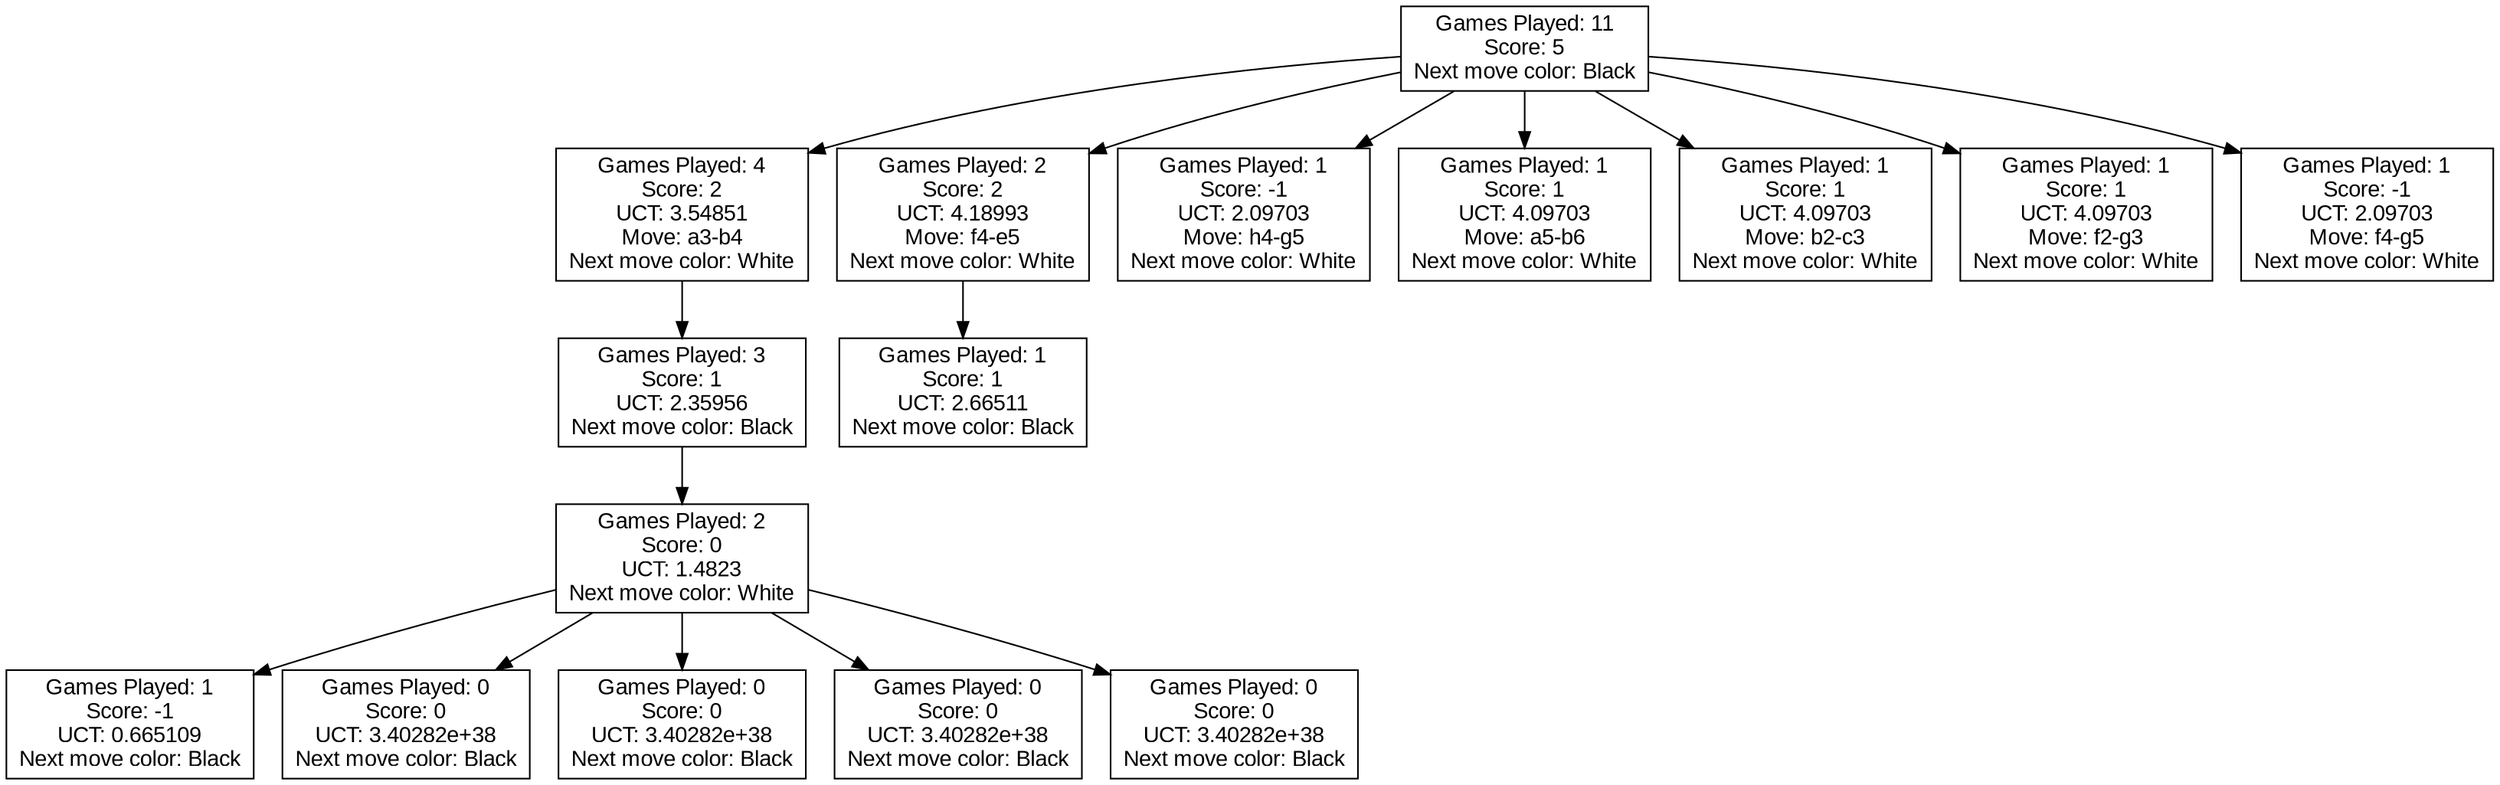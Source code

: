 digraph Tree {
    node [shape=box, fontname="Arial"];
    node0 [label="Games Played: 11\nScore: 5
Next move color: Black"];
    node1 [label="Games Played: 4\nScore: 2\nUCT: 3.54851\nMove: a3-b4
Next move color: White"];
    node2 [label="Games Played: 3\nScore: 1\nUCT: 2.35956
Next move color: Black"];
    node3 [label="Games Played: 2\nScore: 0\nUCT: 1.4823
Next move color: White"];
    node4 [label="Games Played: 1\nScore: -1\nUCT: 0.665109
Next move color: Black"];
    node3 -> node4;
    node5 [label="Games Played: 0\nScore: 0\nUCT: 3.40282e+38
Next move color: Black"];
    node3 -> node5;
    node6 [label="Games Played: 0\nScore: 0\nUCT: 3.40282e+38
Next move color: Black"];
    node3 -> node6;
    node7 [label="Games Played: 0\nScore: 0\nUCT: 3.40282e+38
Next move color: Black"];
    node3 -> node7;
    node8 [label="Games Played: 0\nScore: 0\nUCT: 3.40282e+38
Next move color: Black"];
    node3 -> node8;
    node2 -> node3;
    node1 -> node2;
    node0 -> node1;
    node9 [label="Games Played: 2\nScore: 2\nUCT: 4.18993\nMove: f4-e5
Next move color: White"];
    node10 [label="Games Played: 1\nScore: 1\nUCT: 2.66511
Next move color: Black"];
    node9 -> node10;
    node0 -> node9;
    node11 [label="Games Played: 1\nScore: -1\nUCT: 2.09703\nMove: h4-g5
Next move color: White"];
    node0 -> node11;
    node12 [label="Games Played: 1\nScore: 1\nUCT: 4.09703\nMove: a5-b6
Next move color: White"];
    node0 -> node12;
    node13 [label="Games Played: 1\nScore: 1\nUCT: 4.09703\nMove: b2-c3
Next move color: White"];
    node0 -> node13;
    node14 [label="Games Played: 1\nScore: 1\nUCT: 4.09703\nMove: f2-g3
Next move color: White"];
    node0 -> node14;
    node15 [label="Games Played: 1\nScore: -1\nUCT: 2.09703\nMove: f4-g5
Next move color: White"];
    node0 -> node15;
}
